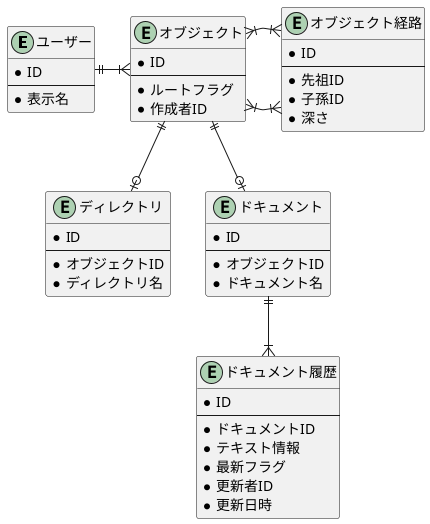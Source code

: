 @startuml

entity "ユーザー" {
    *ID
    --
    *表示名
}

entity "オブジェクト" {
    *ID
    --
    *ルートフラグ
    *作成者ID
}

entity "ディレクトリ" {
    *ID
    --
    *オブジェクトID
    *ディレクトリ名
}

entity "ドキュメント" {
    *ID
    --
    *オブジェクトID
    *ドキュメント名
}

entity "ドキュメント履歴" {
    *ID
    --
    *ドキュメントID
    *テキスト情報
    *最新フラグ
    *更新者ID
    *更新日時
}

entity "オブジェクト経路" {
    *ID
    --
    *先祖ID
    *子孫ID
    *深さ
}

ユーザー ||-r-|{ オブジェクト
オブジェクト ||-d-o| ドキュメント
オブジェクト ||-d-o| ディレクトリ
オブジェクト }|-r-|{ オブジェクト経路
オブジェクト }|-r-|{ オブジェクト経路
ドキュメント ||-d-|{ ドキュメント履歴

@enduml